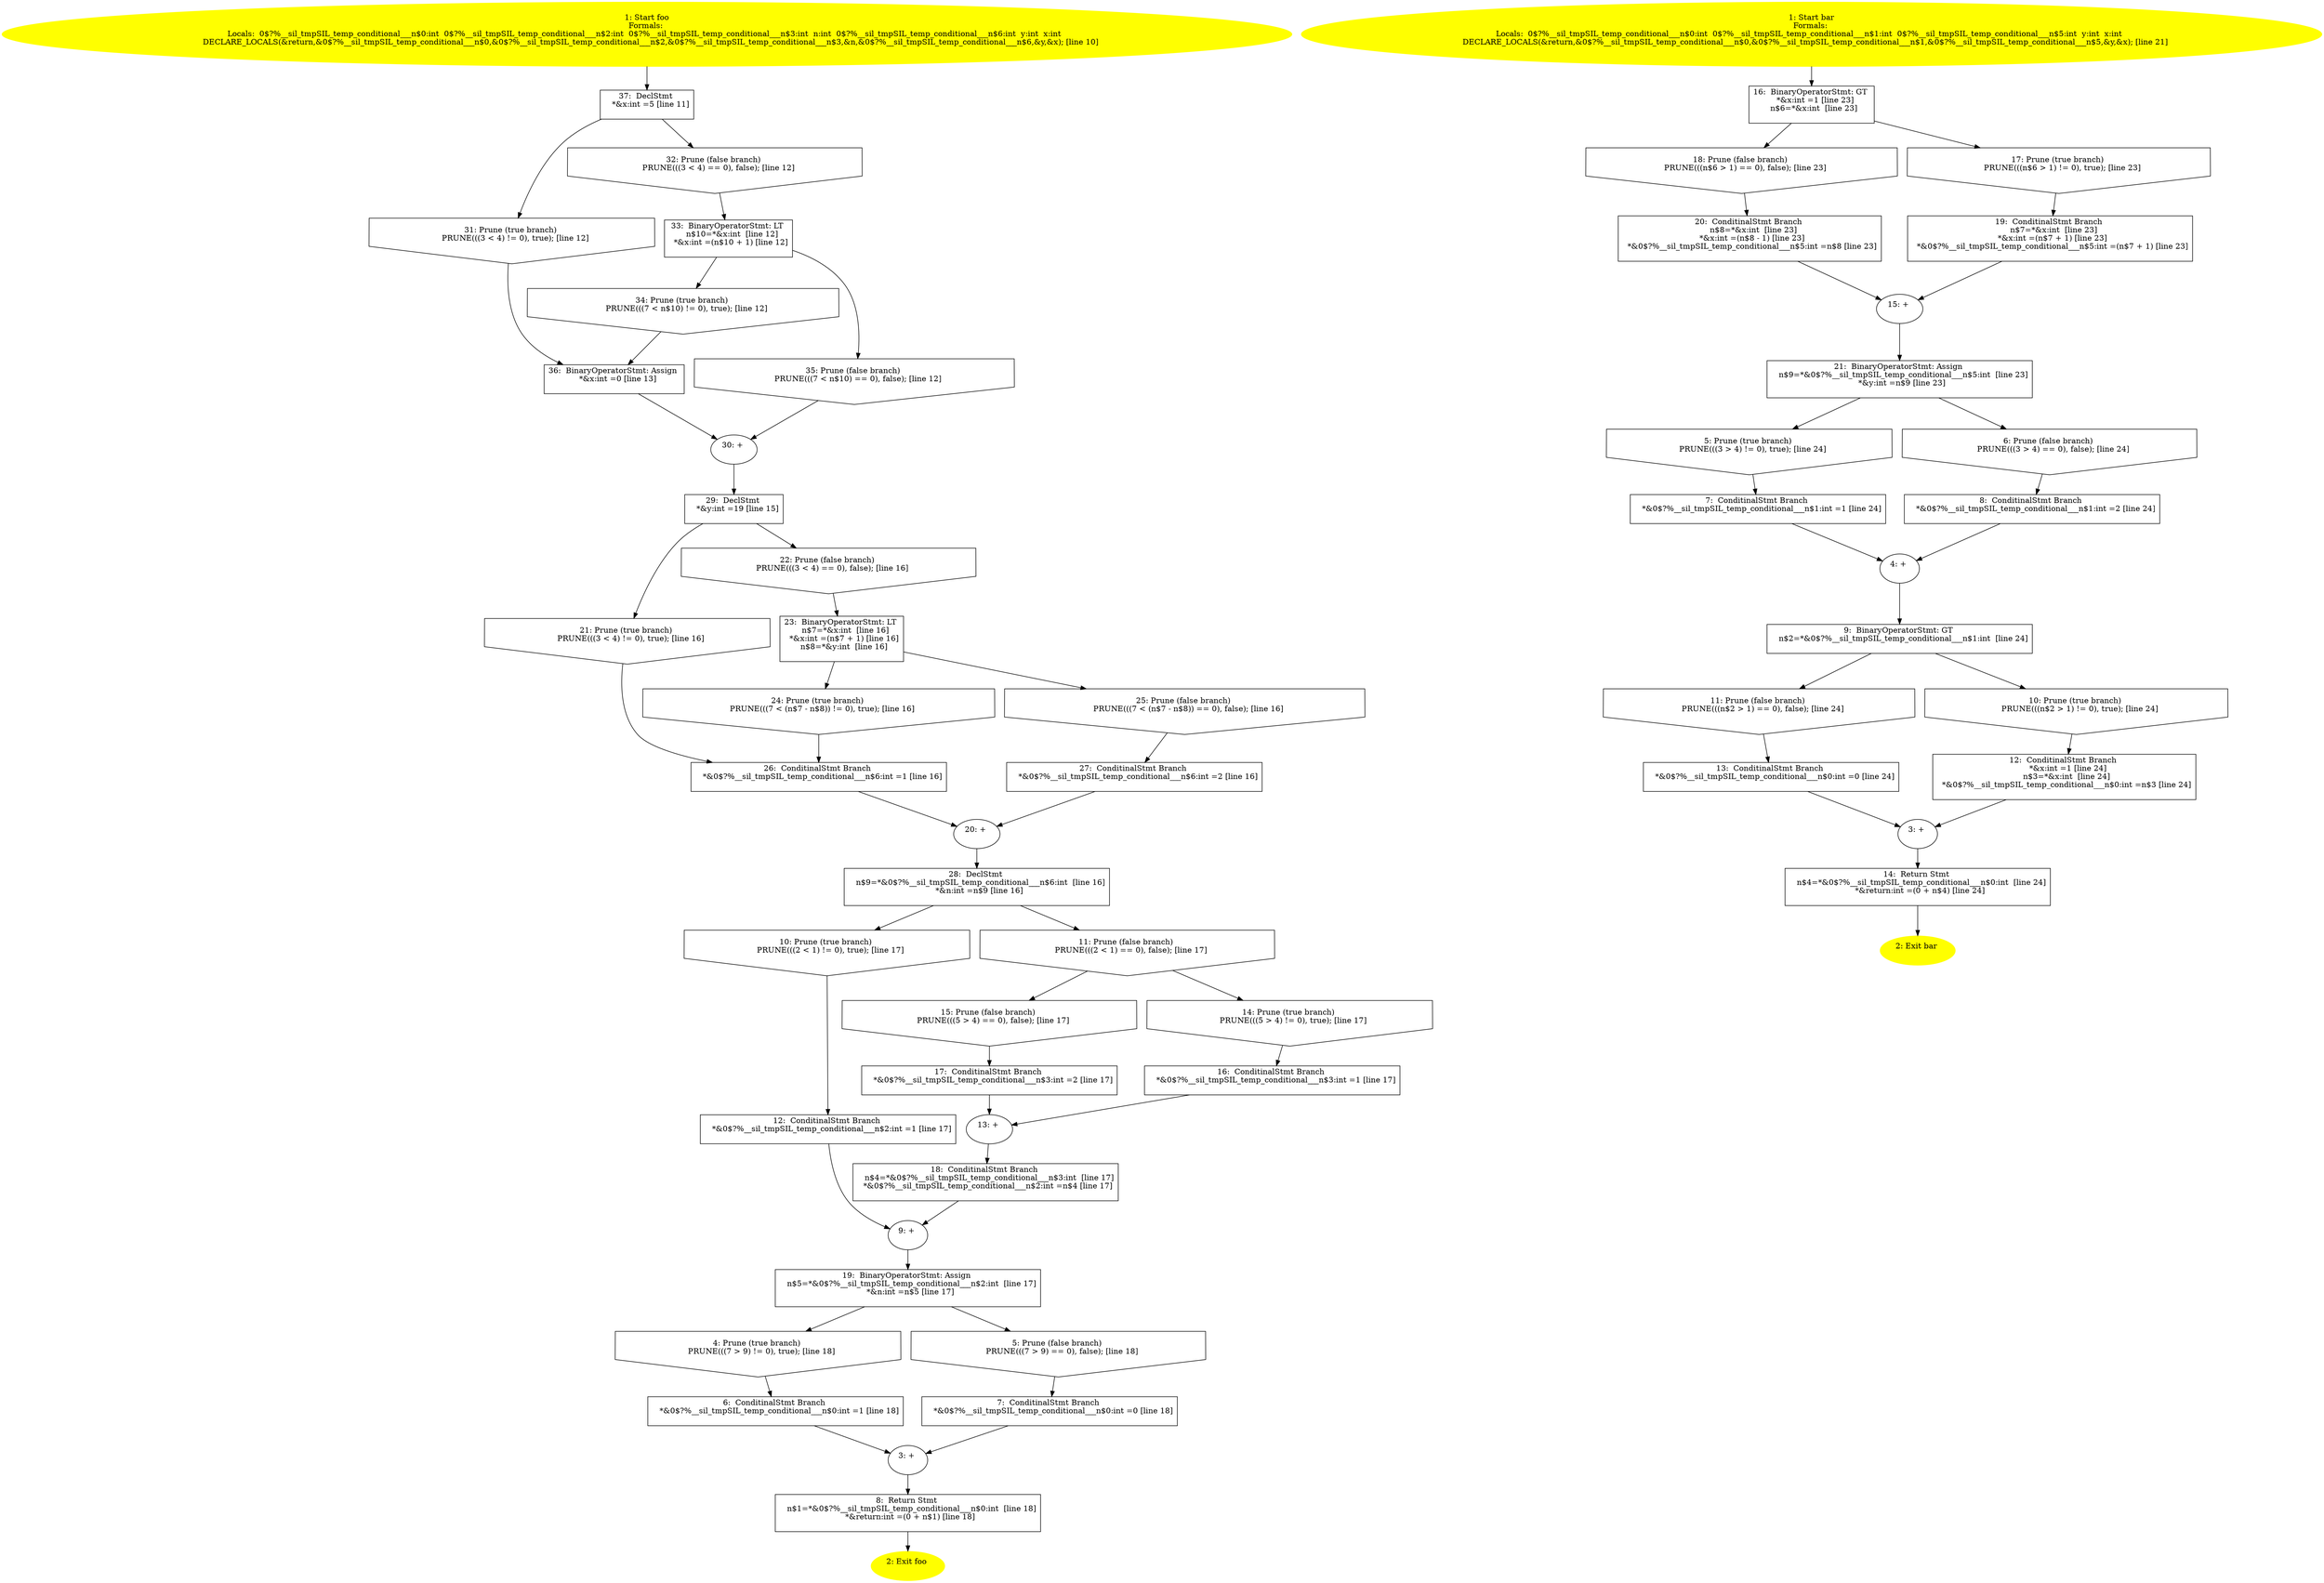 /* @generated */
digraph iCFG {
"foo.acbd18db4cc2f85cedef654fccc4a4d8_37" [label="37:  DeclStmt \n   *&x:int =5 [line 11]\n " shape="box"]
	

	 "foo.acbd18db4cc2f85cedef654fccc4a4d8_37" -> "foo.acbd18db4cc2f85cedef654fccc4a4d8_31" ;
	 "foo.acbd18db4cc2f85cedef654fccc4a4d8_37" -> "foo.acbd18db4cc2f85cedef654fccc4a4d8_32" ;
"foo.acbd18db4cc2f85cedef654fccc4a4d8_36" [label="36:  BinaryOperatorStmt: Assign \n   *&x:int =0 [line 13]\n " shape="box"]
	

	 "foo.acbd18db4cc2f85cedef654fccc4a4d8_36" -> "foo.acbd18db4cc2f85cedef654fccc4a4d8_30" ;
"foo.acbd18db4cc2f85cedef654fccc4a4d8_35" [label="35: Prune (false branch) \n   PRUNE(((7 < n$10) == 0), false); [line 12]\n " shape="invhouse"]
	

	 "foo.acbd18db4cc2f85cedef654fccc4a4d8_35" -> "foo.acbd18db4cc2f85cedef654fccc4a4d8_30" ;
"foo.acbd18db4cc2f85cedef654fccc4a4d8_34" [label="34: Prune (true branch) \n   PRUNE(((7 < n$10) != 0), true); [line 12]\n " shape="invhouse"]
	

	 "foo.acbd18db4cc2f85cedef654fccc4a4d8_34" -> "foo.acbd18db4cc2f85cedef654fccc4a4d8_36" ;
"foo.acbd18db4cc2f85cedef654fccc4a4d8_33" [label="33:  BinaryOperatorStmt: LT \n   n$10=*&x:int  [line 12]\n  *&x:int =(n$10 + 1) [line 12]\n " shape="box"]
	

	 "foo.acbd18db4cc2f85cedef654fccc4a4d8_33" -> "foo.acbd18db4cc2f85cedef654fccc4a4d8_34" ;
	 "foo.acbd18db4cc2f85cedef654fccc4a4d8_33" -> "foo.acbd18db4cc2f85cedef654fccc4a4d8_35" ;
"foo.acbd18db4cc2f85cedef654fccc4a4d8_32" [label="32: Prune (false branch) \n   PRUNE(((3 < 4) == 0), false); [line 12]\n " shape="invhouse"]
	

	 "foo.acbd18db4cc2f85cedef654fccc4a4d8_32" -> "foo.acbd18db4cc2f85cedef654fccc4a4d8_33" ;
"foo.acbd18db4cc2f85cedef654fccc4a4d8_31" [label="31: Prune (true branch) \n   PRUNE(((3 < 4) != 0), true); [line 12]\n " shape="invhouse"]
	

	 "foo.acbd18db4cc2f85cedef654fccc4a4d8_31" -> "foo.acbd18db4cc2f85cedef654fccc4a4d8_36" ;
"foo.acbd18db4cc2f85cedef654fccc4a4d8_30" [label="30: + \n  " ]
	

	 "foo.acbd18db4cc2f85cedef654fccc4a4d8_30" -> "foo.acbd18db4cc2f85cedef654fccc4a4d8_29" ;
"foo.acbd18db4cc2f85cedef654fccc4a4d8_29" [label="29:  DeclStmt \n   *&y:int =19 [line 15]\n " shape="box"]
	

	 "foo.acbd18db4cc2f85cedef654fccc4a4d8_29" -> "foo.acbd18db4cc2f85cedef654fccc4a4d8_21" ;
	 "foo.acbd18db4cc2f85cedef654fccc4a4d8_29" -> "foo.acbd18db4cc2f85cedef654fccc4a4d8_22" ;
"foo.acbd18db4cc2f85cedef654fccc4a4d8_28" [label="28:  DeclStmt \n   n$9=*&0$?%__sil_tmpSIL_temp_conditional___n$6:int  [line 16]\n  *&n:int =n$9 [line 16]\n " shape="box"]
	

	 "foo.acbd18db4cc2f85cedef654fccc4a4d8_28" -> "foo.acbd18db4cc2f85cedef654fccc4a4d8_10" ;
	 "foo.acbd18db4cc2f85cedef654fccc4a4d8_28" -> "foo.acbd18db4cc2f85cedef654fccc4a4d8_11" ;
"foo.acbd18db4cc2f85cedef654fccc4a4d8_27" [label="27:  ConditinalStmt Branch \n   *&0$?%__sil_tmpSIL_temp_conditional___n$6:int =2 [line 16]\n " shape="box"]
	

	 "foo.acbd18db4cc2f85cedef654fccc4a4d8_27" -> "foo.acbd18db4cc2f85cedef654fccc4a4d8_20" ;
"foo.acbd18db4cc2f85cedef654fccc4a4d8_26" [label="26:  ConditinalStmt Branch \n   *&0$?%__sil_tmpSIL_temp_conditional___n$6:int =1 [line 16]\n " shape="box"]
	

	 "foo.acbd18db4cc2f85cedef654fccc4a4d8_26" -> "foo.acbd18db4cc2f85cedef654fccc4a4d8_20" ;
"foo.acbd18db4cc2f85cedef654fccc4a4d8_25" [label="25: Prune (false branch) \n   PRUNE(((7 < (n$7 - n$8)) == 0), false); [line 16]\n " shape="invhouse"]
	

	 "foo.acbd18db4cc2f85cedef654fccc4a4d8_25" -> "foo.acbd18db4cc2f85cedef654fccc4a4d8_27" ;
"foo.acbd18db4cc2f85cedef654fccc4a4d8_24" [label="24: Prune (true branch) \n   PRUNE(((7 < (n$7 - n$8)) != 0), true); [line 16]\n " shape="invhouse"]
	

	 "foo.acbd18db4cc2f85cedef654fccc4a4d8_24" -> "foo.acbd18db4cc2f85cedef654fccc4a4d8_26" ;
"foo.acbd18db4cc2f85cedef654fccc4a4d8_23" [label="23:  BinaryOperatorStmt: LT \n   n$7=*&x:int  [line 16]\n  *&x:int =(n$7 + 1) [line 16]\n  n$8=*&y:int  [line 16]\n " shape="box"]
	

	 "foo.acbd18db4cc2f85cedef654fccc4a4d8_23" -> "foo.acbd18db4cc2f85cedef654fccc4a4d8_24" ;
	 "foo.acbd18db4cc2f85cedef654fccc4a4d8_23" -> "foo.acbd18db4cc2f85cedef654fccc4a4d8_25" ;
"foo.acbd18db4cc2f85cedef654fccc4a4d8_22" [label="22: Prune (false branch) \n   PRUNE(((3 < 4) == 0), false); [line 16]\n " shape="invhouse"]
	

	 "foo.acbd18db4cc2f85cedef654fccc4a4d8_22" -> "foo.acbd18db4cc2f85cedef654fccc4a4d8_23" ;
"foo.acbd18db4cc2f85cedef654fccc4a4d8_21" [label="21: Prune (true branch) \n   PRUNE(((3 < 4) != 0), true); [line 16]\n " shape="invhouse"]
	

	 "foo.acbd18db4cc2f85cedef654fccc4a4d8_21" -> "foo.acbd18db4cc2f85cedef654fccc4a4d8_26" ;
"foo.acbd18db4cc2f85cedef654fccc4a4d8_20" [label="20: + \n  " ]
	

	 "foo.acbd18db4cc2f85cedef654fccc4a4d8_20" -> "foo.acbd18db4cc2f85cedef654fccc4a4d8_28" ;
"foo.acbd18db4cc2f85cedef654fccc4a4d8_19" [label="19:  BinaryOperatorStmt: Assign \n   n$5=*&0$?%__sil_tmpSIL_temp_conditional___n$2:int  [line 17]\n  *&n:int =n$5 [line 17]\n " shape="box"]
	

	 "foo.acbd18db4cc2f85cedef654fccc4a4d8_19" -> "foo.acbd18db4cc2f85cedef654fccc4a4d8_4" ;
	 "foo.acbd18db4cc2f85cedef654fccc4a4d8_19" -> "foo.acbd18db4cc2f85cedef654fccc4a4d8_5" ;
"foo.acbd18db4cc2f85cedef654fccc4a4d8_18" [label="18:  ConditinalStmt Branch \n   n$4=*&0$?%__sil_tmpSIL_temp_conditional___n$3:int  [line 17]\n  *&0$?%__sil_tmpSIL_temp_conditional___n$2:int =n$4 [line 17]\n " shape="box"]
	

	 "foo.acbd18db4cc2f85cedef654fccc4a4d8_18" -> "foo.acbd18db4cc2f85cedef654fccc4a4d8_9" ;
"foo.acbd18db4cc2f85cedef654fccc4a4d8_17" [label="17:  ConditinalStmt Branch \n   *&0$?%__sil_tmpSIL_temp_conditional___n$3:int =2 [line 17]\n " shape="box"]
	

	 "foo.acbd18db4cc2f85cedef654fccc4a4d8_17" -> "foo.acbd18db4cc2f85cedef654fccc4a4d8_13" ;
"foo.acbd18db4cc2f85cedef654fccc4a4d8_16" [label="16:  ConditinalStmt Branch \n   *&0$?%__sil_tmpSIL_temp_conditional___n$3:int =1 [line 17]\n " shape="box"]
	

	 "foo.acbd18db4cc2f85cedef654fccc4a4d8_16" -> "foo.acbd18db4cc2f85cedef654fccc4a4d8_13" ;
"foo.acbd18db4cc2f85cedef654fccc4a4d8_15" [label="15: Prune (false branch) \n   PRUNE(((5 > 4) == 0), false); [line 17]\n " shape="invhouse"]
	

	 "foo.acbd18db4cc2f85cedef654fccc4a4d8_15" -> "foo.acbd18db4cc2f85cedef654fccc4a4d8_17" ;
"foo.acbd18db4cc2f85cedef654fccc4a4d8_14" [label="14: Prune (true branch) \n   PRUNE(((5 > 4) != 0), true); [line 17]\n " shape="invhouse"]
	

	 "foo.acbd18db4cc2f85cedef654fccc4a4d8_14" -> "foo.acbd18db4cc2f85cedef654fccc4a4d8_16" ;
"foo.acbd18db4cc2f85cedef654fccc4a4d8_13" [label="13: + \n  " ]
	

	 "foo.acbd18db4cc2f85cedef654fccc4a4d8_13" -> "foo.acbd18db4cc2f85cedef654fccc4a4d8_18" ;
"foo.acbd18db4cc2f85cedef654fccc4a4d8_12" [label="12:  ConditinalStmt Branch \n   *&0$?%__sil_tmpSIL_temp_conditional___n$2:int =1 [line 17]\n " shape="box"]
	

	 "foo.acbd18db4cc2f85cedef654fccc4a4d8_12" -> "foo.acbd18db4cc2f85cedef654fccc4a4d8_9" ;
"foo.acbd18db4cc2f85cedef654fccc4a4d8_11" [label="11: Prune (false branch) \n   PRUNE(((2 < 1) == 0), false); [line 17]\n " shape="invhouse"]
	

	 "foo.acbd18db4cc2f85cedef654fccc4a4d8_11" -> "foo.acbd18db4cc2f85cedef654fccc4a4d8_14" ;
	 "foo.acbd18db4cc2f85cedef654fccc4a4d8_11" -> "foo.acbd18db4cc2f85cedef654fccc4a4d8_15" ;
"foo.acbd18db4cc2f85cedef654fccc4a4d8_10" [label="10: Prune (true branch) \n   PRUNE(((2 < 1) != 0), true); [line 17]\n " shape="invhouse"]
	

	 "foo.acbd18db4cc2f85cedef654fccc4a4d8_10" -> "foo.acbd18db4cc2f85cedef654fccc4a4d8_12" ;
"foo.acbd18db4cc2f85cedef654fccc4a4d8_9" [label="9: + \n  " ]
	

	 "foo.acbd18db4cc2f85cedef654fccc4a4d8_9" -> "foo.acbd18db4cc2f85cedef654fccc4a4d8_19" ;
"foo.acbd18db4cc2f85cedef654fccc4a4d8_8" [label="8:  Return Stmt \n   n$1=*&0$?%__sil_tmpSIL_temp_conditional___n$0:int  [line 18]\n  *&return:int =(0 + n$1) [line 18]\n " shape="box"]
	

	 "foo.acbd18db4cc2f85cedef654fccc4a4d8_8" -> "foo.acbd18db4cc2f85cedef654fccc4a4d8_2" ;
"foo.acbd18db4cc2f85cedef654fccc4a4d8_7" [label="7:  ConditinalStmt Branch \n   *&0$?%__sil_tmpSIL_temp_conditional___n$0:int =0 [line 18]\n " shape="box"]
	

	 "foo.acbd18db4cc2f85cedef654fccc4a4d8_7" -> "foo.acbd18db4cc2f85cedef654fccc4a4d8_3" ;
"foo.acbd18db4cc2f85cedef654fccc4a4d8_6" [label="6:  ConditinalStmt Branch \n   *&0$?%__sil_tmpSIL_temp_conditional___n$0:int =1 [line 18]\n " shape="box"]
	

	 "foo.acbd18db4cc2f85cedef654fccc4a4d8_6" -> "foo.acbd18db4cc2f85cedef654fccc4a4d8_3" ;
"foo.acbd18db4cc2f85cedef654fccc4a4d8_5" [label="5: Prune (false branch) \n   PRUNE(((7 > 9) == 0), false); [line 18]\n " shape="invhouse"]
	

	 "foo.acbd18db4cc2f85cedef654fccc4a4d8_5" -> "foo.acbd18db4cc2f85cedef654fccc4a4d8_7" ;
"foo.acbd18db4cc2f85cedef654fccc4a4d8_4" [label="4: Prune (true branch) \n   PRUNE(((7 > 9) != 0), true); [line 18]\n " shape="invhouse"]
	

	 "foo.acbd18db4cc2f85cedef654fccc4a4d8_4" -> "foo.acbd18db4cc2f85cedef654fccc4a4d8_6" ;
"foo.acbd18db4cc2f85cedef654fccc4a4d8_3" [label="3: + \n  " ]
	

	 "foo.acbd18db4cc2f85cedef654fccc4a4d8_3" -> "foo.acbd18db4cc2f85cedef654fccc4a4d8_8" ;
"foo.acbd18db4cc2f85cedef654fccc4a4d8_2" [label="2: Exit foo \n  " color=yellow style=filled]
	

"foo.acbd18db4cc2f85cedef654fccc4a4d8_1" [label="1: Start foo\nFormals: \nLocals:  0$?%__sil_tmpSIL_temp_conditional___n$0:int  0$?%__sil_tmpSIL_temp_conditional___n$2:int  0$?%__sil_tmpSIL_temp_conditional___n$3:int  n:int  0$?%__sil_tmpSIL_temp_conditional___n$6:int  y:int  x:int  \n   DECLARE_LOCALS(&return,&0$?%__sil_tmpSIL_temp_conditional___n$0,&0$?%__sil_tmpSIL_temp_conditional___n$2,&0$?%__sil_tmpSIL_temp_conditional___n$3,&n,&0$?%__sil_tmpSIL_temp_conditional___n$6,&y,&x); [line 10]\n " color=yellow style=filled]
	

	 "foo.acbd18db4cc2f85cedef654fccc4a4d8_1" -> "foo.acbd18db4cc2f85cedef654fccc4a4d8_37" ;
"bar.37b51d194a7513e45b56f6524f2d51f2_21" [label="21:  BinaryOperatorStmt: Assign \n   n$9=*&0$?%__sil_tmpSIL_temp_conditional___n$5:int  [line 23]\n  *&y:int =n$9 [line 23]\n " shape="box"]
	

	 "bar.37b51d194a7513e45b56f6524f2d51f2_21" -> "bar.37b51d194a7513e45b56f6524f2d51f2_5" ;
	 "bar.37b51d194a7513e45b56f6524f2d51f2_21" -> "bar.37b51d194a7513e45b56f6524f2d51f2_6" ;
"bar.37b51d194a7513e45b56f6524f2d51f2_20" [label="20:  ConditinalStmt Branch \n   n$8=*&x:int  [line 23]\n  *&x:int =(n$8 - 1) [line 23]\n  *&0$?%__sil_tmpSIL_temp_conditional___n$5:int =n$8 [line 23]\n " shape="box"]
	

	 "bar.37b51d194a7513e45b56f6524f2d51f2_20" -> "bar.37b51d194a7513e45b56f6524f2d51f2_15" ;
"bar.37b51d194a7513e45b56f6524f2d51f2_19" [label="19:  ConditinalStmt Branch \n   n$7=*&x:int  [line 23]\n  *&x:int =(n$7 + 1) [line 23]\n  *&0$?%__sil_tmpSIL_temp_conditional___n$5:int =(n$7 + 1) [line 23]\n " shape="box"]
	

	 "bar.37b51d194a7513e45b56f6524f2d51f2_19" -> "bar.37b51d194a7513e45b56f6524f2d51f2_15" ;
"bar.37b51d194a7513e45b56f6524f2d51f2_18" [label="18: Prune (false branch) \n   PRUNE(((n$6 > 1) == 0), false); [line 23]\n " shape="invhouse"]
	

	 "bar.37b51d194a7513e45b56f6524f2d51f2_18" -> "bar.37b51d194a7513e45b56f6524f2d51f2_20" ;
"bar.37b51d194a7513e45b56f6524f2d51f2_17" [label="17: Prune (true branch) \n   PRUNE(((n$6 > 1) != 0), true); [line 23]\n " shape="invhouse"]
	

	 "bar.37b51d194a7513e45b56f6524f2d51f2_17" -> "bar.37b51d194a7513e45b56f6524f2d51f2_19" ;
"bar.37b51d194a7513e45b56f6524f2d51f2_16" [label="16:  BinaryOperatorStmt: GT \n   *&x:int =1 [line 23]\n  n$6=*&x:int  [line 23]\n " shape="box"]
	

	 "bar.37b51d194a7513e45b56f6524f2d51f2_16" -> "bar.37b51d194a7513e45b56f6524f2d51f2_17" ;
	 "bar.37b51d194a7513e45b56f6524f2d51f2_16" -> "bar.37b51d194a7513e45b56f6524f2d51f2_18" ;
"bar.37b51d194a7513e45b56f6524f2d51f2_15" [label="15: + \n  " ]
	

	 "bar.37b51d194a7513e45b56f6524f2d51f2_15" -> "bar.37b51d194a7513e45b56f6524f2d51f2_21" ;
"bar.37b51d194a7513e45b56f6524f2d51f2_14" [label="14:  Return Stmt \n   n$4=*&0$?%__sil_tmpSIL_temp_conditional___n$0:int  [line 24]\n  *&return:int =(0 + n$4) [line 24]\n " shape="box"]
	

	 "bar.37b51d194a7513e45b56f6524f2d51f2_14" -> "bar.37b51d194a7513e45b56f6524f2d51f2_2" ;
"bar.37b51d194a7513e45b56f6524f2d51f2_13" [label="13:  ConditinalStmt Branch \n   *&0$?%__sil_tmpSIL_temp_conditional___n$0:int =0 [line 24]\n " shape="box"]
	

	 "bar.37b51d194a7513e45b56f6524f2d51f2_13" -> "bar.37b51d194a7513e45b56f6524f2d51f2_3" ;
"bar.37b51d194a7513e45b56f6524f2d51f2_12" [label="12:  ConditinalStmt Branch \n   *&x:int =1 [line 24]\n  n$3=*&x:int  [line 24]\n  *&0$?%__sil_tmpSIL_temp_conditional___n$0:int =n$3 [line 24]\n " shape="box"]
	

	 "bar.37b51d194a7513e45b56f6524f2d51f2_12" -> "bar.37b51d194a7513e45b56f6524f2d51f2_3" ;
"bar.37b51d194a7513e45b56f6524f2d51f2_11" [label="11: Prune (false branch) \n   PRUNE(((n$2 > 1) == 0), false); [line 24]\n " shape="invhouse"]
	

	 "bar.37b51d194a7513e45b56f6524f2d51f2_11" -> "bar.37b51d194a7513e45b56f6524f2d51f2_13" ;
"bar.37b51d194a7513e45b56f6524f2d51f2_10" [label="10: Prune (true branch) \n   PRUNE(((n$2 > 1) != 0), true); [line 24]\n " shape="invhouse"]
	

	 "bar.37b51d194a7513e45b56f6524f2d51f2_10" -> "bar.37b51d194a7513e45b56f6524f2d51f2_12" ;
"bar.37b51d194a7513e45b56f6524f2d51f2_9" [label="9:  BinaryOperatorStmt: GT \n   n$2=*&0$?%__sil_tmpSIL_temp_conditional___n$1:int  [line 24]\n " shape="box"]
	

	 "bar.37b51d194a7513e45b56f6524f2d51f2_9" -> "bar.37b51d194a7513e45b56f6524f2d51f2_10" ;
	 "bar.37b51d194a7513e45b56f6524f2d51f2_9" -> "bar.37b51d194a7513e45b56f6524f2d51f2_11" ;
"bar.37b51d194a7513e45b56f6524f2d51f2_8" [label="8:  ConditinalStmt Branch \n   *&0$?%__sil_tmpSIL_temp_conditional___n$1:int =2 [line 24]\n " shape="box"]
	

	 "bar.37b51d194a7513e45b56f6524f2d51f2_8" -> "bar.37b51d194a7513e45b56f6524f2d51f2_4" ;
"bar.37b51d194a7513e45b56f6524f2d51f2_7" [label="7:  ConditinalStmt Branch \n   *&0$?%__sil_tmpSIL_temp_conditional___n$1:int =1 [line 24]\n " shape="box"]
	

	 "bar.37b51d194a7513e45b56f6524f2d51f2_7" -> "bar.37b51d194a7513e45b56f6524f2d51f2_4" ;
"bar.37b51d194a7513e45b56f6524f2d51f2_6" [label="6: Prune (false branch) \n   PRUNE(((3 > 4) == 0), false); [line 24]\n " shape="invhouse"]
	

	 "bar.37b51d194a7513e45b56f6524f2d51f2_6" -> "bar.37b51d194a7513e45b56f6524f2d51f2_8" ;
"bar.37b51d194a7513e45b56f6524f2d51f2_5" [label="5: Prune (true branch) \n   PRUNE(((3 > 4) != 0), true); [line 24]\n " shape="invhouse"]
	

	 "bar.37b51d194a7513e45b56f6524f2d51f2_5" -> "bar.37b51d194a7513e45b56f6524f2d51f2_7" ;
"bar.37b51d194a7513e45b56f6524f2d51f2_4" [label="4: + \n  " ]
	

	 "bar.37b51d194a7513e45b56f6524f2d51f2_4" -> "bar.37b51d194a7513e45b56f6524f2d51f2_9" ;
"bar.37b51d194a7513e45b56f6524f2d51f2_3" [label="3: + \n  " ]
	

	 "bar.37b51d194a7513e45b56f6524f2d51f2_3" -> "bar.37b51d194a7513e45b56f6524f2d51f2_14" ;
"bar.37b51d194a7513e45b56f6524f2d51f2_2" [label="2: Exit bar \n  " color=yellow style=filled]
	

"bar.37b51d194a7513e45b56f6524f2d51f2_1" [label="1: Start bar\nFormals: \nLocals:  0$?%__sil_tmpSIL_temp_conditional___n$0:int  0$?%__sil_tmpSIL_temp_conditional___n$1:int  0$?%__sil_tmpSIL_temp_conditional___n$5:int  y:int  x:int  \n   DECLARE_LOCALS(&return,&0$?%__sil_tmpSIL_temp_conditional___n$0,&0$?%__sil_tmpSIL_temp_conditional___n$1,&0$?%__sil_tmpSIL_temp_conditional___n$5,&y,&x); [line 21]\n " color=yellow style=filled]
	

	 "bar.37b51d194a7513e45b56f6524f2d51f2_1" -> "bar.37b51d194a7513e45b56f6524f2d51f2_16" ;
}
